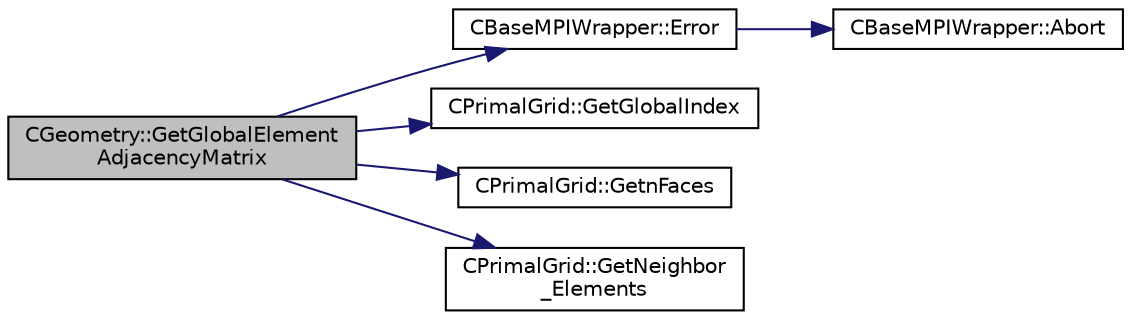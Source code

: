 digraph "CGeometry::GetGlobalElementAdjacencyMatrix"
{
  edge [fontname="Helvetica",fontsize="10",labelfontname="Helvetica",labelfontsize="10"];
  node [fontname="Helvetica",fontsize="10",shape=record];
  rankdir="LR";
  Node579 [label="CGeometry::GetGlobalElement\lAdjacencyMatrix",height=0.2,width=0.4,color="black", fillcolor="grey75", style="filled", fontcolor="black"];
  Node579 -> Node580 [color="midnightblue",fontsize="10",style="solid",fontname="Helvetica"];
  Node580 [label="CBaseMPIWrapper::Error",height=0.2,width=0.4,color="black", fillcolor="white", style="filled",URL="$class_c_base_m_p_i_wrapper.html#a04457c47629bda56704e6a8804833eeb"];
  Node580 -> Node581 [color="midnightblue",fontsize="10",style="solid",fontname="Helvetica"];
  Node581 [label="CBaseMPIWrapper::Abort",height=0.2,width=0.4,color="black", fillcolor="white", style="filled",URL="$class_c_base_m_p_i_wrapper.html#a21ef5681e2acb532d345e9bab173ef07"];
  Node579 -> Node582 [color="midnightblue",fontsize="10",style="solid",fontname="Helvetica"];
  Node582 [label="CPrimalGrid::GetGlobalIndex",height=0.2,width=0.4,color="black", fillcolor="white", style="filled",URL="$class_c_primal_grid.html#a403a8b285dcea42521ab72b931a83e1a",tooltip="Get the element global index in a parallel computation. "];
  Node579 -> Node583 [color="midnightblue",fontsize="10",style="solid",fontname="Helvetica"];
  Node583 [label="CPrimalGrid::GetnFaces",height=0.2,width=0.4,color="black", fillcolor="white", style="filled",URL="$class_c_primal_grid.html#a0ed05bb848693e3975e12943d8612029",tooltip="A pure virtual member. "];
  Node579 -> Node584 [color="midnightblue",fontsize="10",style="solid",fontname="Helvetica"];
  Node584 [label="CPrimalGrid::GetNeighbor\l_Elements",height=0.2,width=0.4,color="black", fillcolor="white", style="filled",URL="$class_c_primal_grid.html#adeebb3c087f7deb2f98cc3059d05e366",tooltip="Get the elements that surround an element. "];
}
